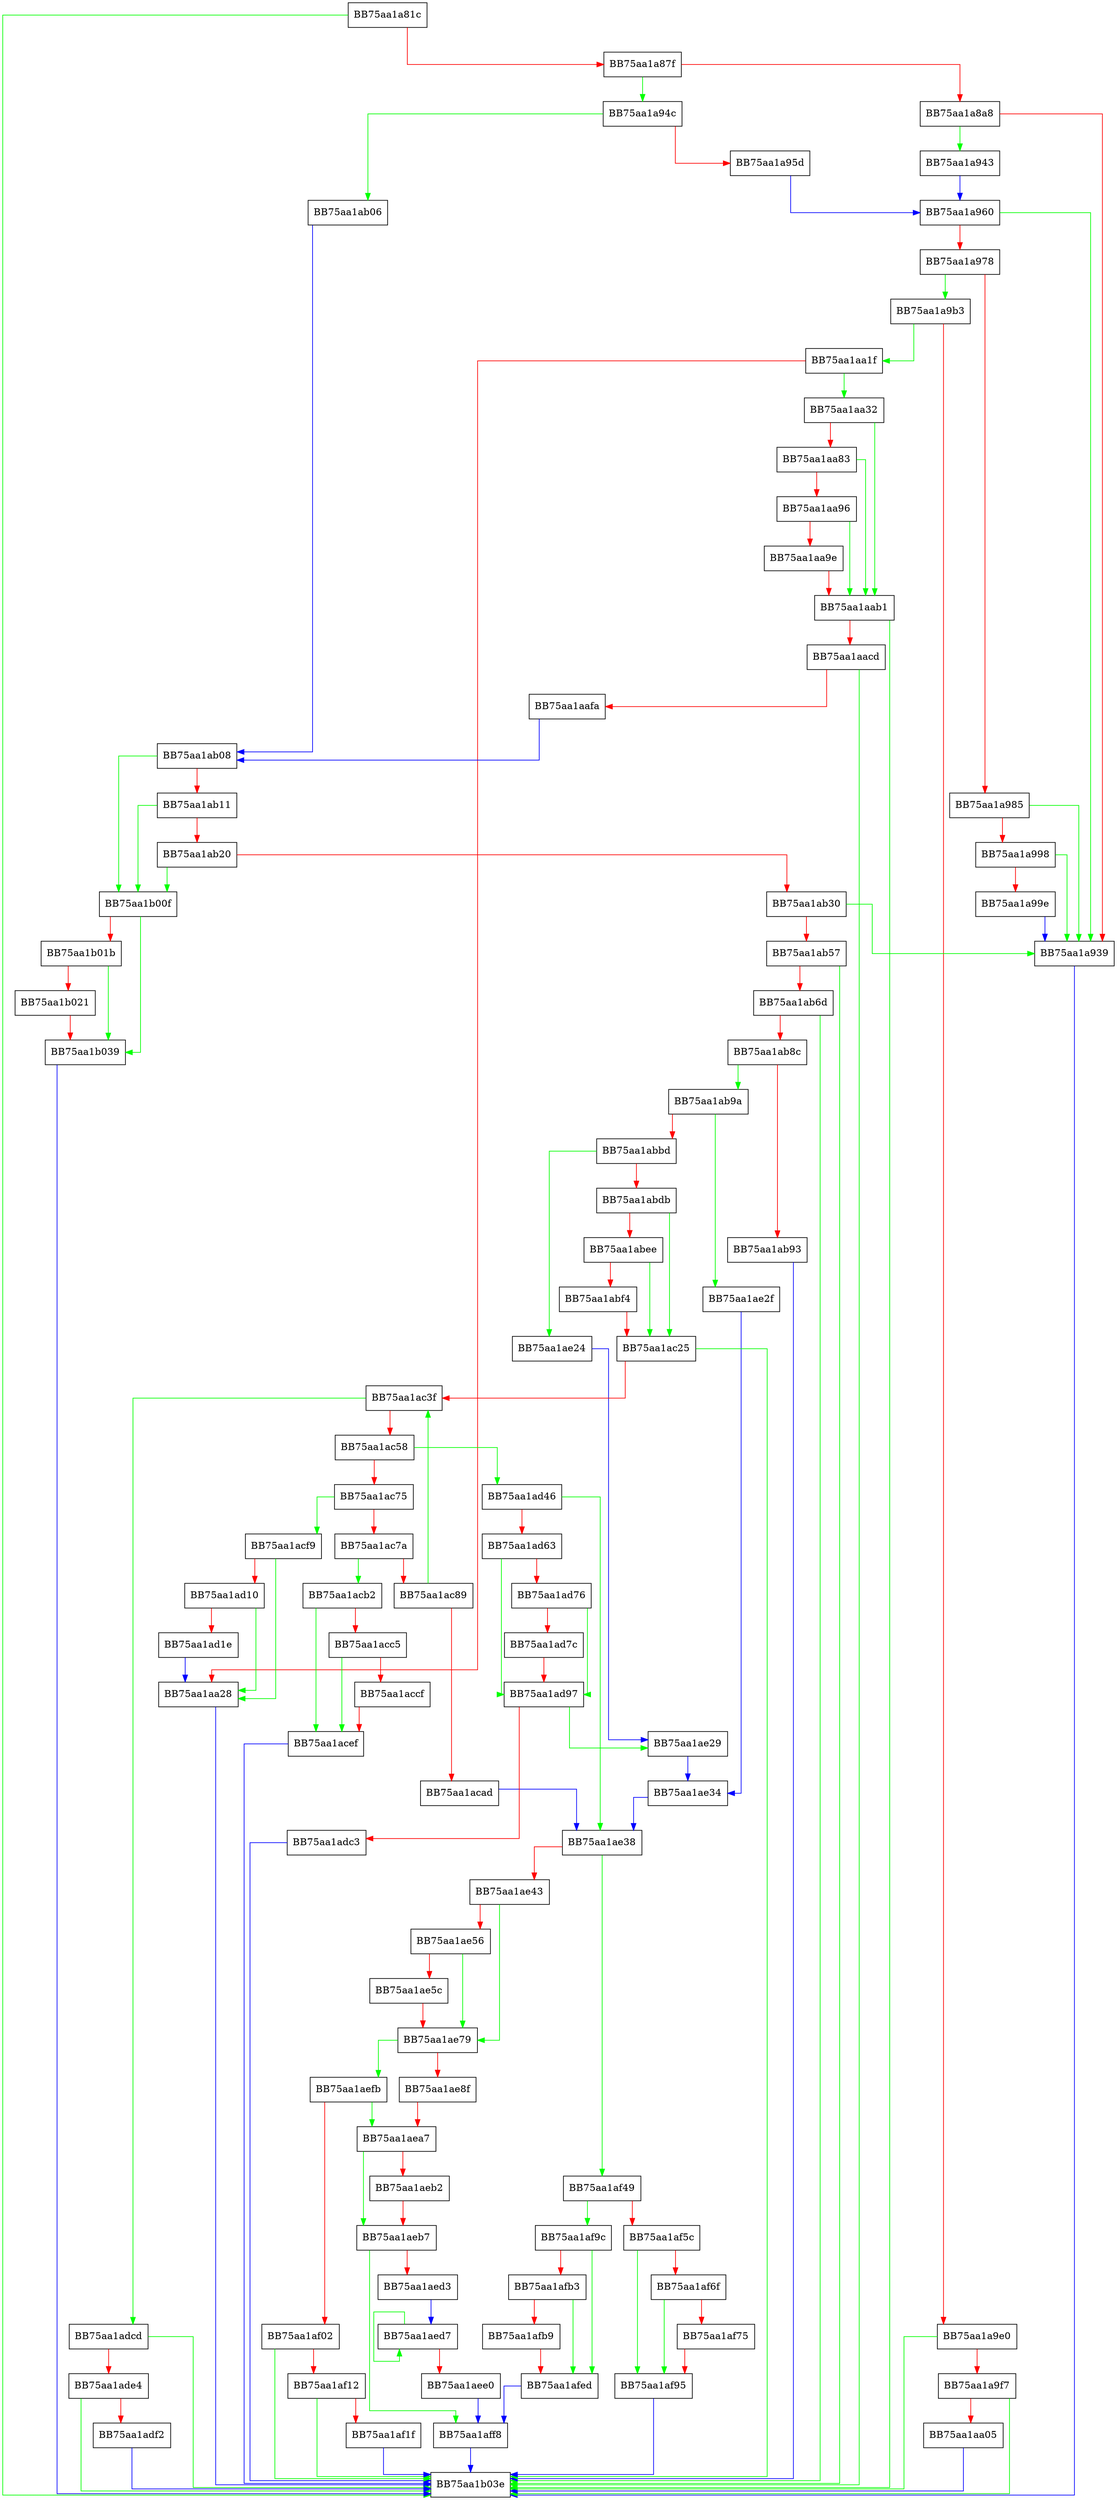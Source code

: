 digraph AddSection {
  node [shape="box"];
  graph [splines=ortho];
  BB75aa1a81c -> BB75aa1b03e [color="green"];
  BB75aa1a81c -> BB75aa1a87f [color="red"];
  BB75aa1a87f -> BB75aa1a94c [color="green"];
  BB75aa1a87f -> BB75aa1a8a8 [color="red"];
  BB75aa1a8a8 -> BB75aa1a943 [color="green"];
  BB75aa1a8a8 -> BB75aa1a939 [color="red"];
  BB75aa1a939 -> BB75aa1b03e [color="blue"];
  BB75aa1a943 -> BB75aa1a960 [color="blue"];
  BB75aa1a94c -> BB75aa1ab06 [color="green"];
  BB75aa1a94c -> BB75aa1a95d [color="red"];
  BB75aa1a95d -> BB75aa1a960 [color="blue"];
  BB75aa1a960 -> BB75aa1a939 [color="green"];
  BB75aa1a960 -> BB75aa1a978 [color="red"];
  BB75aa1a978 -> BB75aa1a9b3 [color="green"];
  BB75aa1a978 -> BB75aa1a985 [color="red"];
  BB75aa1a985 -> BB75aa1a939 [color="green"];
  BB75aa1a985 -> BB75aa1a998 [color="red"];
  BB75aa1a998 -> BB75aa1a939 [color="green"];
  BB75aa1a998 -> BB75aa1a99e [color="red"];
  BB75aa1a99e -> BB75aa1a939 [color="blue"];
  BB75aa1a9b3 -> BB75aa1aa1f [color="green"];
  BB75aa1a9b3 -> BB75aa1a9e0 [color="red"];
  BB75aa1a9e0 -> BB75aa1b03e [color="green"];
  BB75aa1a9e0 -> BB75aa1a9f7 [color="red"];
  BB75aa1a9f7 -> BB75aa1b03e [color="green"];
  BB75aa1a9f7 -> BB75aa1aa05 [color="red"];
  BB75aa1aa05 -> BB75aa1b03e [color="blue"];
  BB75aa1aa1f -> BB75aa1aa32 [color="green"];
  BB75aa1aa1f -> BB75aa1aa28 [color="red"];
  BB75aa1aa28 -> BB75aa1b03e [color="blue"];
  BB75aa1aa32 -> BB75aa1aab1 [color="green"];
  BB75aa1aa32 -> BB75aa1aa83 [color="red"];
  BB75aa1aa83 -> BB75aa1aab1 [color="green"];
  BB75aa1aa83 -> BB75aa1aa96 [color="red"];
  BB75aa1aa96 -> BB75aa1aab1 [color="green"];
  BB75aa1aa96 -> BB75aa1aa9e [color="red"];
  BB75aa1aa9e -> BB75aa1aab1 [color="red"];
  BB75aa1aab1 -> BB75aa1b03e [color="green"];
  BB75aa1aab1 -> BB75aa1aacd [color="red"];
  BB75aa1aacd -> BB75aa1b03e [color="green"];
  BB75aa1aacd -> BB75aa1aafa [color="red"];
  BB75aa1aafa -> BB75aa1ab08 [color="blue"];
  BB75aa1ab06 -> BB75aa1ab08 [color="blue"];
  BB75aa1ab08 -> BB75aa1b00f [color="green"];
  BB75aa1ab08 -> BB75aa1ab11 [color="red"];
  BB75aa1ab11 -> BB75aa1b00f [color="green"];
  BB75aa1ab11 -> BB75aa1ab20 [color="red"];
  BB75aa1ab20 -> BB75aa1b00f [color="green"];
  BB75aa1ab20 -> BB75aa1ab30 [color="red"];
  BB75aa1ab30 -> BB75aa1a939 [color="green"];
  BB75aa1ab30 -> BB75aa1ab57 [color="red"];
  BB75aa1ab57 -> BB75aa1b03e [color="green"];
  BB75aa1ab57 -> BB75aa1ab6d [color="red"];
  BB75aa1ab6d -> BB75aa1b03e [color="green"];
  BB75aa1ab6d -> BB75aa1ab8c [color="red"];
  BB75aa1ab8c -> BB75aa1ab9a [color="green"];
  BB75aa1ab8c -> BB75aa1ab93 [color="red"];
  BB75aa1ab93 -> BB75aa1b03e [color="blue"];
  BB75aa1ab9a -> BB75aa1ae2f [color="green"];
  BB75aa1ab9a -> BB75aa1abbd [color="red"];
  BB75aa1abbd -> BB75aa1ae24 [color="green"];
  BB75aa1abbd -> BB75aa1abdb [color="red"];
  BB75aa1abdb -> BB75aa1ac25 [color="green"];
  BB75aa1abdb -> BB75aa1abee [color="red"];
  BB75aa1abee -> BB75aa1ac25 [color="green"];
  BB75aa1abee -> BB75aa1abf4 [color="red"];
  BB75aa1abf4 -> BB75aa1ac25 [color="red"];
  BB75aa1ac25 -> BB75aa1b03e [color="green"];
  BB75aa1ac25 -> BB75aa1ac3f [color="red"];
  BB75aa1ac3f -> BB75aa1adcd [color="green"];
  BB75aa1ac3f -> BB75aa1ac58 [color="red"];
  BB75aa1ac58 -> BB75aa1ad46 [color="green"];
  BB75aa1ac58 -> BB75aa1ac75 [color="red"];
  BB75aa1ac75 -> BB75aa1acf9 [color="green"];
  BB75aa1ac75 -> BB75aa1ac7a [color="red"];
  BB75aa1ac7a -> BB75aa1acb2 [color="green"];
  BB75aa1ac7a -> BB75aa1ac89 [color="red"];
  BB75aa1ac89 -> BB75aa1ac3f [color="green"];
  BB75aa1ac89 -> BB75aa1acad [color="red"];
  BB75aa1acad -> BB75aa1ae38 [color="blue"];
  BB75aa1acb2 -> BB75aa1acef [color="green"];
  BB75aa1acb2 -> BB75aa1acc5 [color="red"];
  BB75aa1acc5 -> BB75aa1acef [color="green"];
  BB75aa1acc5 -> BB75aa1accf [color="red"];
  BB75aa1accf -> BB75aa1acef [color="red"];
  BB75aa1acef -> BB75aa1b03e [color="blue"];
  BB75aa1acf9 -> BB75aa1aa28 [color="green"];
  BB75aa1acf9 -> BB75aa1ad10 [color="red"];
  BB75aa1ad10 -> BB75aa1aa28 [color="green"];
  BB75aa1ad10 -> BB75aa1ad1e [color="red"];
  BB75aa1ad1e -> BB75aa1aa28 [color="blue"];
  BB75aa1ad46 -> BB75aa1ae38 [color="green"];
  BB75aa1ad46 -> BB75aa1ad63 [color="red"];
  BB75aa1ad63 -> BB75aa1ad97 [color="green"];
  BB75aa1ad63 -> BB75aa1ad76 [color="red"];
  BB75aa1ad76 -> BB75aa1ad97 [color="green"];
  BB75aa1ad76 -> BB75aa1ad7c [color="red"];
  BB75aa1ad7c -> BB75aa1ad97 [color="red"];
  BB75aa1ad97 -> BB75aa1ae29 [color="green"];
  BB75aa1ad97 -> BB75aa1adc3 [color="red"];
  BB75aa1adc3 -> BB75aa1b03e [color="blue"];
  BB75aa1adcd -> BB75aa1b03e [color="green"];
  BB75aa1adcd -> BB75aa1ade4 [color="red"];
  BB75aa1ade4 -> BB75aa1b03e [color="green"];
  BB75aa1ade4 -> BB75aa1adf2 [color="red"];
  BB75aa1adf2 -> BB75aa1b03e [color="blue"];
  BB75aa1ae24 -> BB75aa1ae29 [color="blue"];
  BB75aa1ae29 -> BB75aa1ae34 [color="blue"];
  BB75aa1ae2f -> BB75aa1ae34 [color="blue"];
  BB75aa1ae34 -> BB75aa1ae38 [color="blue"];
  BB75aa1ae38 -> BB75aa1af49 [color="green"];
  BB75aa1ae38 -> BB75aa1ae43 [color="red"];
  BB75aa1ae43 -> BB75aa1ae79 [color="green"];
  BB75aa1ae43 -> BB75aa1ae56 [color="red"];
  BB75aa1ae56 -> BB75aa1ae79 [color="green"];
  BB75aa1ae56 -> BB75aa1ae5c [color="red"];
  BB75aa1ae5c -> BB75aa1ae79 [color="red"];
  BB75aa1ae79 -> BB75aa1aefb [color="green"];
  BB75aa1ae79 -> BB75aa1ae8f [color="red"];
  BB75aa1ae8f -> BB75aa1aea7 [color="red"];
  BB75aa1aea7 -> BB75aa1aeb7 [color="green"];
  BB75aa1aea7 -> BB75aa1aeb2 [color="red"];
  BB75aa1aeb2 -> BB75aa1aeb7 [color="red"];
  BB75aa1aeb7 -> BB75aa1aff8 [color="green"];
  BB75aa1aeb7 -> BB75aa1aed3 [color="red"];
  BB75aa1aed3 -> BB75aa1aed7 [color="blue"];
  BB75aa1aed7 -> BB75aa1aed7 [color="green"];
  BB75aa1aed7 -> BB75aa1aee0 [color="red"];
  BB75aa1aee0 -> BB75aa1aff8 [color="blue"];
  BB75aa1aefb -> BB75aa1aea7 [color="green"];
  BB75aa1aefb -> BB75aa1af02 [color="red"];
  BB75aa1af02 -> BB75aa1b03e [color="green"];
  BB75aa1af02 -> BB75aa1af12 [color="red"];
  BB75aa1af12 -> BB75aa1b03e [color="green"];
  BB75aa1af12 -> BB75aa1af1f [color="red"];
  BB75aa1af1f -> BB75aa1b03e [color="blue"];
  BB75aa1af49 -> BB75aa1af9c [color="green"];
  BB75aa1af49 -> BB75aa1af5c [color="red"];
  BB75aa1af5c -> BB75aa1af95 [color="green"];
  BB75aa1af5c -> BB75aa1af6f [color="red"];
  BB75aa1af6f -> BB75aa1af95 [color="green"];
  BB75aa1af6f -> BB75aa1af75 [color="red"];
  BB75aa1af75 -> BB75aa1af95 [color="red"];
  BB75aa1af95 -> BB75aa1b03e [color="blue"];
  BB75aa1af9c -> BB75aa1afed [color="green"];
  BB75aa1af9c -> BB75aa1afb3 [color="red"];
  BB75aa1afb3 -> BB75aa1afed [color="green"];
  BB75aa1afb3 -> BB75aa1afb9 [color="red"];
  BB75aa1afb9 -> BB75aa1afed [color="red"];
  BB75aa1afed -> BB75aa1aff8 [color="blue"];
  BB75aa1aff8 -> BB75aa1b03e [color="blue"];
  BB75aa1b00f -> BB75aa1b039 [color="green"];
  BB75aa1b00f -> BB75aa1b01b [color="red"];
  BB75aa1b01b -> BB75aa1b039 [color="green"];
  BB75aa1b01b -> BB75aa1b021 [color="red"];
  BB75aa1b021 -> BB75aa1b039 [color="red"];
  BB75aa1b039 -> BB75aa1b03e [color="blue"];
}